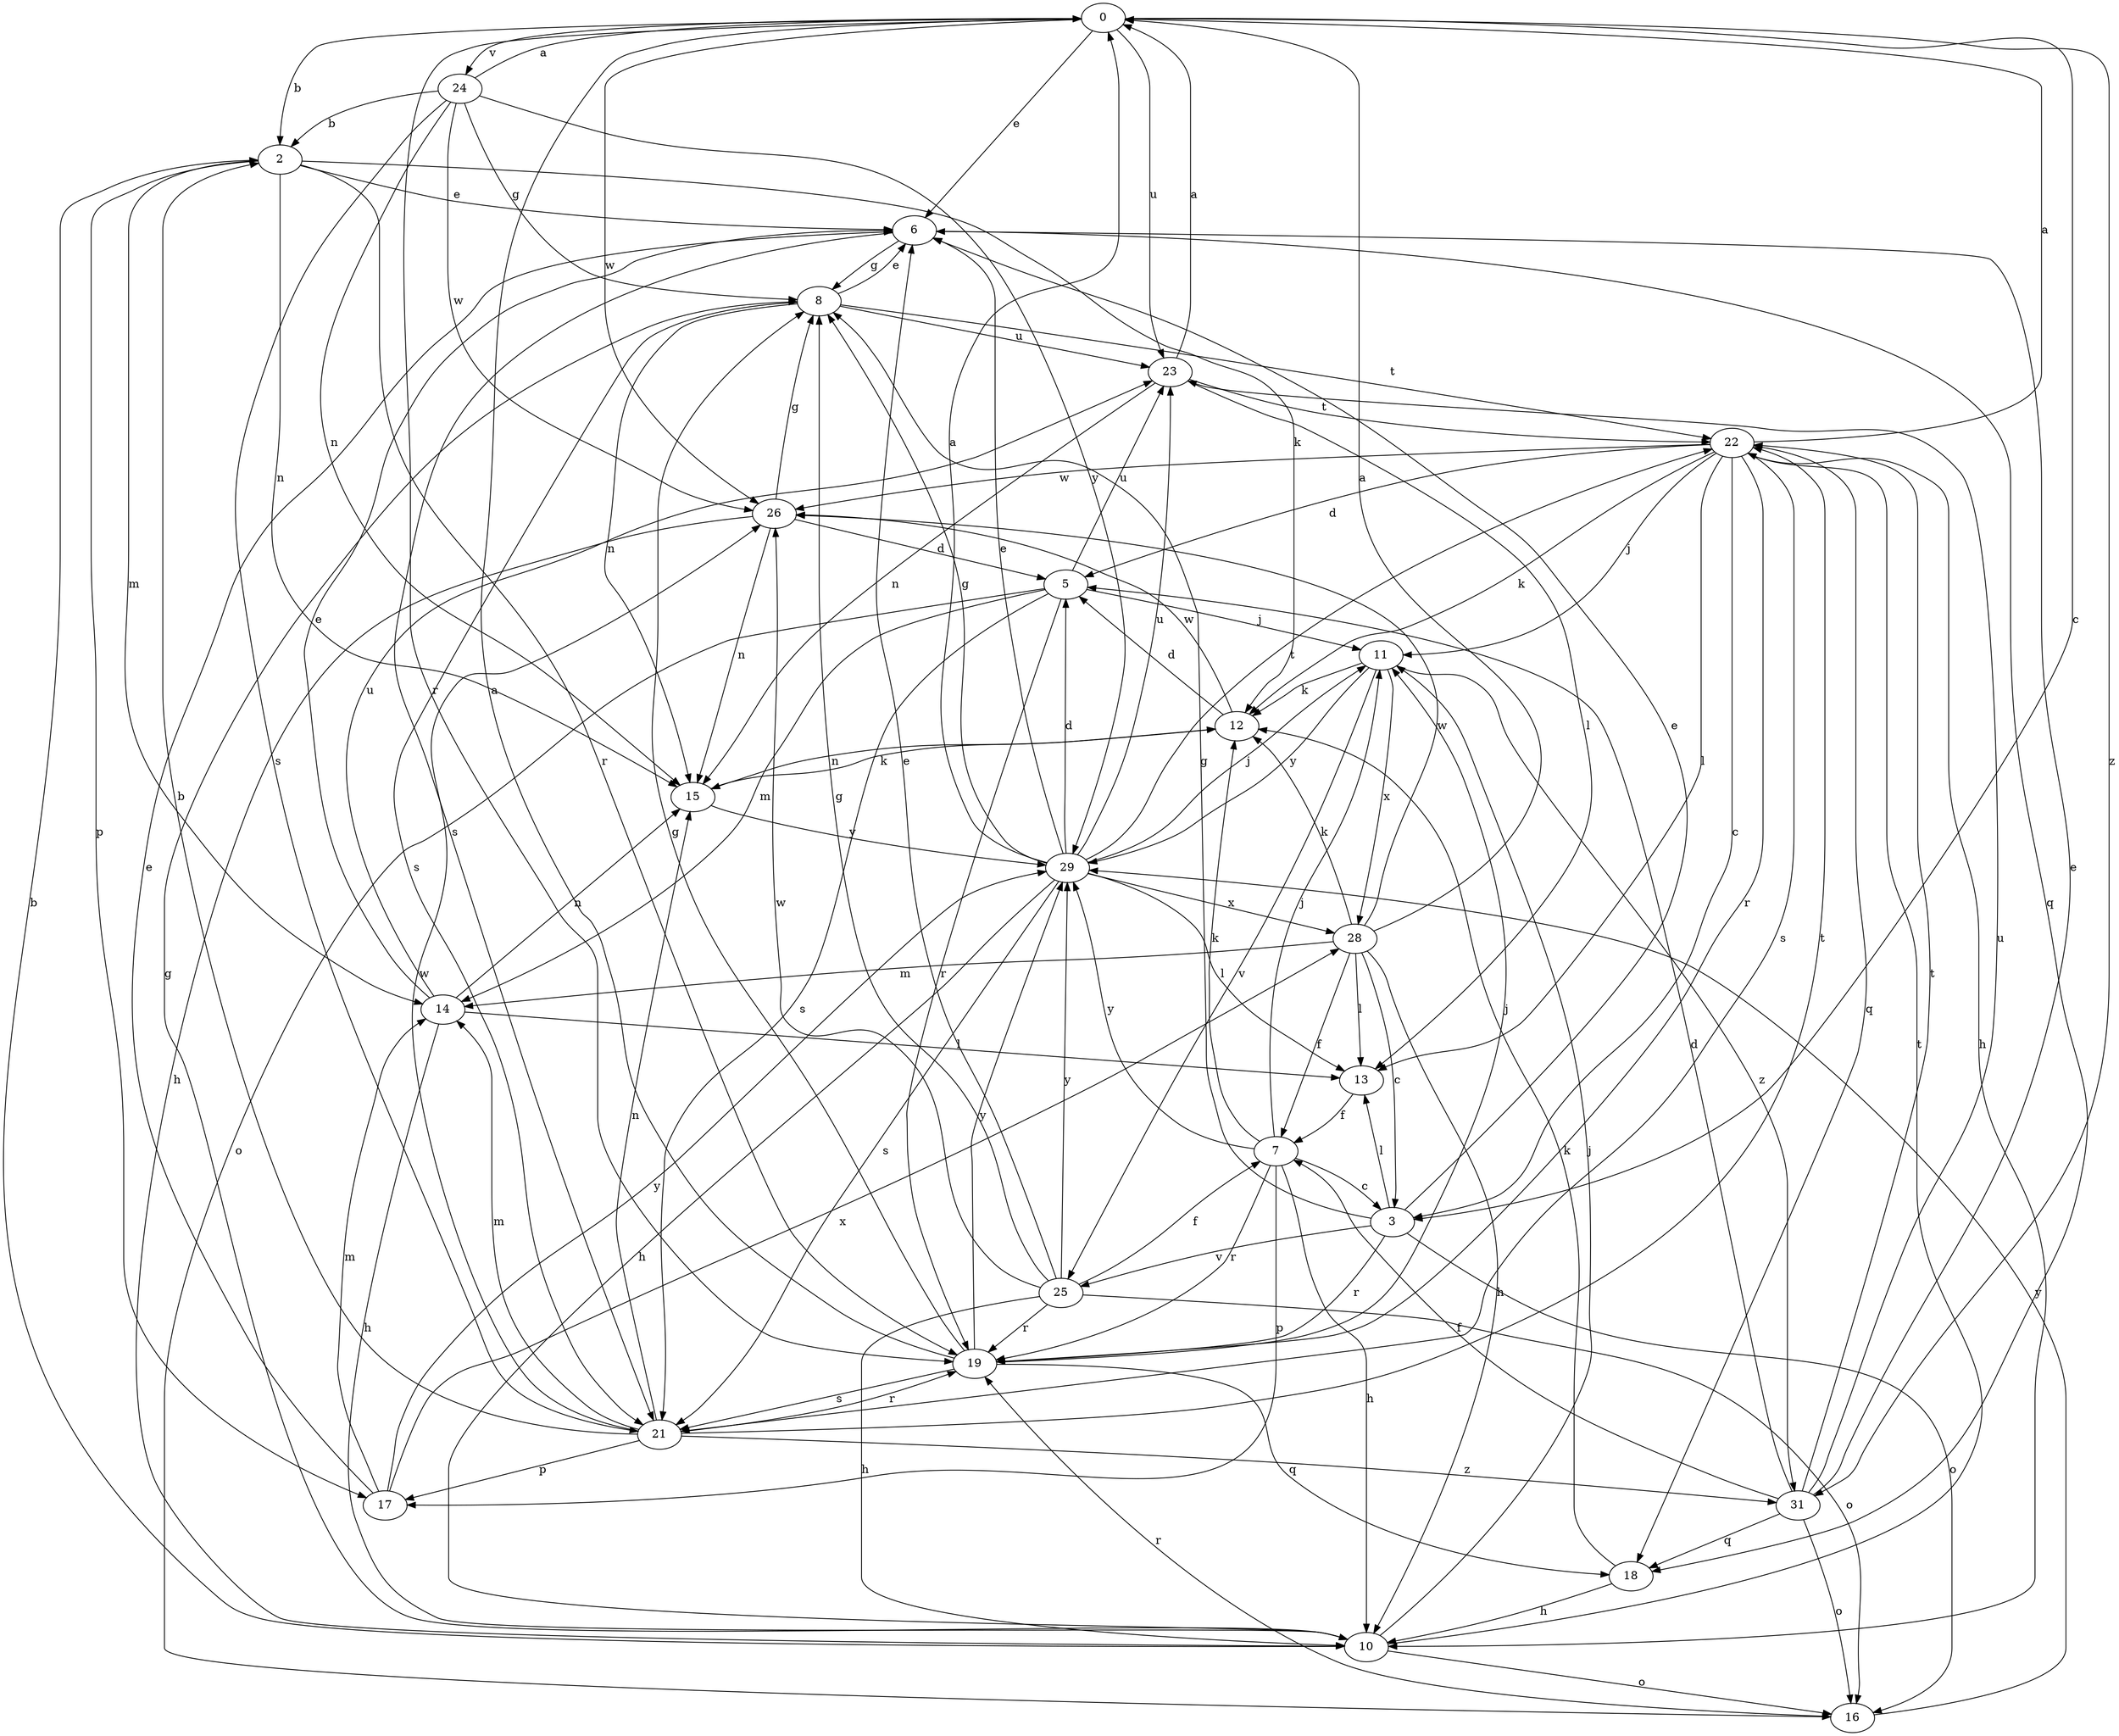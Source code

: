 strict digraph  {
0;
2;
3;
5;
6;
7;
8;
10;
11;
12;
13;
14;
15;
16;
17;
18;
19;
21;
22;
23;
24;
25;
26;
28;
29;
31;
0 -> 2  [label=b];
0 -> 3  [label=c];
0 -> 6  [label=e];
0 -> 19  [label=r];
0 -> 23  [label=u];
0 -> 24  [label=v];
0 -> 26  [label=w];
0 -> 31  [label=z];
2 -> 6  [label=e];
2 -> 12  [label=k];
2 -> 14  [label=m];
2 -> 15  [label=n];
2 -> 17  [label=p];
2 -> 19  [label=r];
3 -> 6  [label=e];
3 -> 8  [label=g];
3 -> 13  [label=l];
3 -> 16  [label=o];
3 -> 19  [label=r];
3 -> 25  [label=v];
5 -> 11  [label=j];
5 -> 14  [label=m];
5 -> 16  [label=o];
5 -> 19  [label=r];
5 -> 21  [label=s];
5 -> 23  [label=u];
6 -> 8  [label=g];
6 -> 18  [label=q];
6 -> 21  [label=s];
7 -> 3  [label=c];
7 -> 10  [label=h];
7 -> 11  [label=j];
7 -> 12  [label=k];
7 -> 17  [label=p];
7 -> 19  [label=r];
7 -> 29  [label=y];
8 -> 6  [label=e];
8 -> 15  [label=n];
8 -> 21  [label=s];
8 -> 22  [label=t];
8 -> 23  [label=u];
10 -> 2  [label=b];
10 -> 8  [label=g];
10 -> 11  [label=j];
10 -> 16  [label=o];
10 -> 22  [label=t];
11 -> 12  [label=k];
11 -> 25  [label=v];
11 -> 28  [label=x];
11 -> 29  [label=y];
11 -> 31  [label=z];
12 -> 5  [label=d];
12 -> 15  [label=n];
12 -> 26  [label=w];
13 -> 7  [label=f];
14 -> 6  [label=e];
14 -> 10  [label=h];
14 -> 13  [label=l];
14 -> 15  [label=n];
14 -> 23  [label=u];
15 -> 12  [label=k];
15 -> 29  [label=y];
16 -> 19  [label=r];
16 -> 29  [label=y];
17 -> 6  [label=e];
17 -> 14  [label=m];
17 -> 28  [label=x];
17 -> 29  [label=y];
18 -> 10  [label=h];
18 -> 12  [label=k];
19 -> 0  [label=a];
19 -> 8  [label=g];
19 -> 11  [label=j];
19 -> 18  [label=q];
19 -> 21  [label=s];
19 -> 29  [label=y];
21 -> 2  [label=b];
21 -> 14  [label=m];
21 -> 15  [label=n];
21 -> 17  [label=p];
21 -> 19  [label=r];
21 -> 22  [label=t];
21 -> 26  [label=w];
21 -> 31  [label=z];
22 -> 0  [label=a];
22 -> 3  [label=c];
22 -> 5  [label=d];
22 -> 10  [label=h];
22 -> 11  [label=j];
22 -> 12  [label=k];
22 -> 13  [label=l];
22 -> 18  [label=q];
22 -> 19  [label=r];
22 -> 21  [label=s];
22 -> 26  [label=w];
23 -> 0  [label=a];
23 -> 13  [label=l];
23 -> 15  [label=n];
23 -> 22  [label=t];
24 -> 0  [label=a];
24 -> 2  [label=b];
24 -> 8  [label=g];
24 -> 15  [label=n];
24 -> 21  [label=s];
24 -> 26  [label=w];
24 -> 29  [label=y];
25 -> 6  [label=e];
25 -> 7  [label=f];
25 -> 8  [label=g];
25 -> 10  [label=h];
25 -> 16  [label=o];
25 -> 19  [label=r];
25 -> 26  [label=w];
25 -> 29  [label=y];
26 -> 5  [label=d];
26 -> 8  [label=g];
26 -> 10  [label=h];
26 -> 15  [label=n];
28 -> 0  [label=a];
28 -> 3  [label=c];
28 -> 7  [label=f];
28 -> 10  [label=h];
28 -> 12  [label=k];
28 -> 13  [label=l];
28 -> 14  [label=m];
28 -> 26  [label=w];
29 -> 0  [label=a];
29 -> 5  [label=d];
29 -> 6  [label=e];
29 -> 8  [label=g];
29 -> 10  [label=h];
29 -> 11  [label=j];
29 -> 13  [label=l];
29 -> 21  [label=s];
29 -> 22  [label=t];
29 -> 23  [label=u];
29 -> 28  [label=x];
31 -> 5  [label=d];
31 -> 6  [label=e];
31 -> 7  [label=f];
31 -> 16  [label=o];
31 -> 18  [label=q];
31 -> 22  [label=t];
31 -> 23  [label=u];
}
